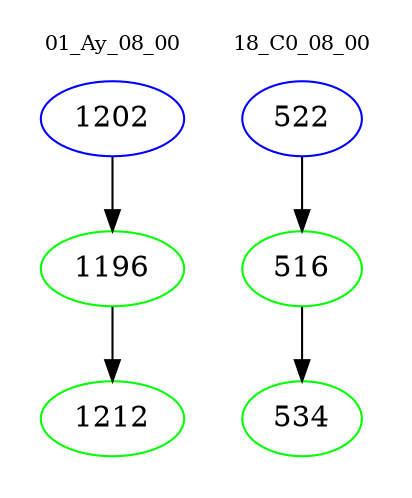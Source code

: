 digraph{
subgraph cluster_0 {
color = white
label = "01_Ay_08_00";
fontsize=10;
T0_1202 [label="1202", color="blue"]
T0_1202 -> T0_1196 [color="black"]
T0_1196 [label="1196", color="green"]
T0_1196 -> T0_1212 [color="black"]
T0_1212 [label="1212", color="green"]
}
subgraph cluster_1 {
color = white
label = "18_C0_08_00";
fontsize=10;
T1_522 [label="522", color="blue"]
T1_522 -> T1_516 [color="black"]
T1_516 [label="516", color="green"]
T1_516 -> T1_534 [color="black"]
T1_534 [label="534", color="green"]
}
}
